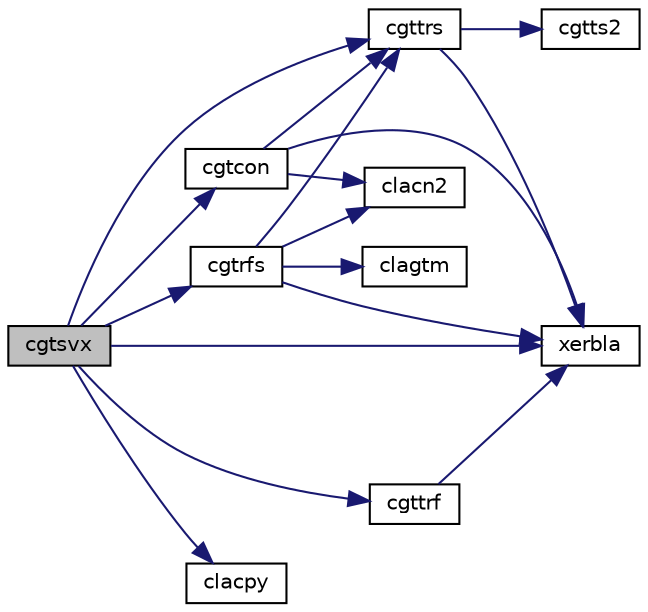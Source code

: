 digraph "cgtsvx"
{
 // LATEX_PDF_SIZE
  edge [fontname="Helvetica",fontsize="10",labelfontname="Helvetica",labelfontsize="10"];
  node [fontname="Helvetica",fontsize="10",shape=record];
  rankdir="LR";
  Node1 [label="cgtsvx",height=0.2,width=0.4,color="black", fillcolor="grey75", style="filled", fontcolor="black",tooltip="CGTSVX computes the solution to system of linear equations A * X = B for GT matrices"];
  Node1 -> Node2 [color="midnightblue",fontsize="10",style="solid",fontname="Helvetica"];
  Node2 [label="cgtcon",height=0.2,width=0.4,color="black", fillcolor="white", style="filled",URL="$cgtcon_8f.html#a8f80227b32b600dc75a5e982005ec1c2",tooltip="CGTCON"];
  Node2 -> Node3 [color="midnightblue",fontsize="10",style="solid",fontname="Helvetica"];
  Node3 [label="cgttrs",height=0.2,width=0.4,color="black", fillcolor="white", style="filled",URL="$cgttrs_8f.html#afe8bdadc6f4da5aa5df3fe22dbe6b05b",tooltip="CGTTRS"];
  Node3 -> Node4 [color="midnightblue",fontsize="10",style="solid",fontname="Helvetica"];
  Node4 [label="cgtts2",height=0.2,width=0.4,color="black", fillcolor="white", style="filled",URL="$cgtts2_8f.html#ab3cb48a1dae8355cc937e9c97ac5ded0",tooltip="CGTTS2 solves a system of linear equations with a tridiagonal matrix using the LU factorization compu..."];
  Node3 -> Node5 [color="midnightblue",fontsize="10",style="solid",fontname="Helvetica"];
  Node5 [label="xerbla",height=0.2,width=0.4,color="black", fillcolor="white", style="filled",URL="$xerbla_8f.html#a377ee61015baf8dea7770b3a404b1c07",tooltip="XERBLA"];
  Node2 -> Node6 [color="midnightblue",fontsize="10",style="solid",fontname="Helvetica"];
  Node6 [label="clacn2",height=0.2,width=0.4,color="black", fillcolor="white", style="filled",URL="$clacn2_8f.html#ab908babe3ec3648412de15e0f8ab4479",tooltip="CLACN2 estimates the 1-norm of a square matrix, using reverse communication for evaluating matrix-vec..."];
  Node2 -> Node5 [color="midnightblue",fontsize="10",style="solid",fontname="Helvetica"];
  Node1 -> Node7 [color="midnightblue",fontsize="10",style="solid",fontname="Helvetica"];
  Node7 [label="cgtrfs",height=0.2,width=0.4,color="black", fillcolor="white", style="filled",URL="$cgtrfs_8f.html#a92eec53c6ac6c6285a10e7d05d9c00d5",tooltip="CGTRFS"];
  Node7 -> Node3 [color="midnightblue",fontsize="10",style="solid",fontname="Helvetica"];
  Node7 -> Node6 [color="midnightblue",fontsize="10",style="solid",fontname="Helvetica"];
  Node7 -> Node8 [color="midnightblue",fontsize="10",style="solid",fontname="Helvetica"];
  Node8 [label="clagtm",height=0.2,width=0.4,color="black", fillcolor="white", style="filled",URL="$clagtm_8f.html#a3008440c0f918c3e32ccbcbd04ea5eb3",tooltip="CLAGTM performs a matrix-matrix product of the form C = αAB+βC, where A is a tridiagonal matrix,..."];
  Node7 -> Node5 [color="midnightblue",fontsize="10",style="solid",fontname="Helvetica"];
  Node1 -> Node9 [color="midnightblue",fontsize="10",style="solid",fontname="Helvetica"];
  Node9 [label="cgttrf",height=0.2,width=0.4,color="black", fillcolor="white", style="filled",URL="$cgttrf_8f.html#a74d1d5397dae5f211149667ea29c36b9",tooltip="CGTTRF"];
  Node9 -> Node5 [color="midnightblue",fontsize="10",style="solid",fontname="Helvetica"];
  Node1 -> Node3 [color="midnightblue",fontsize="10",style="solid",fontname="Helvetica"];
  Node1 -> Node10 [color="midnightblue",fontsize="10",style="solid",fontname="Helvetica"];
  Node10 [label="clacpy",height=0.2,width=0.4,color="black", fillcolor="white", style="filled",URL="$clacpy_8f.html#afcee53f42831342f7c863bfc55d2d159",tooltip="CLACPY copies all or part of one two-dimensional array to another."];
  Node1 -> Node5 [color="midnightblue",fontsize="10",style="solid",fontname="Helvetica"];
}
